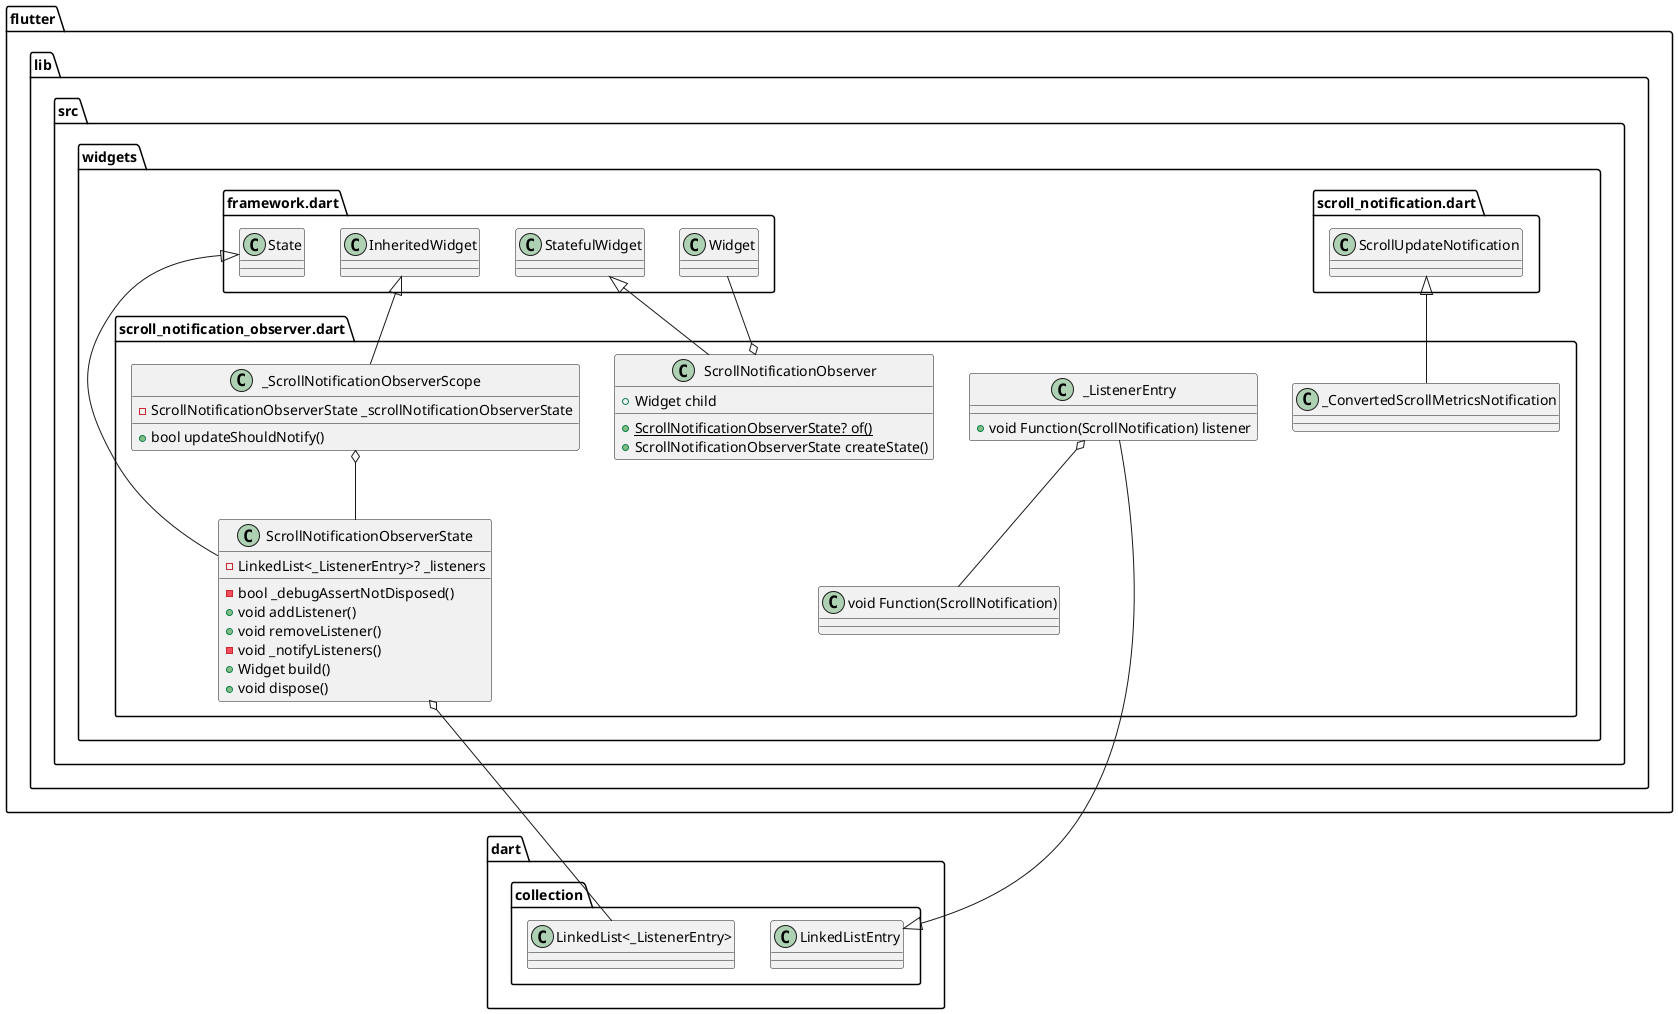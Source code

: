 @startuml
set namespaceSeparator ::

class "flutter::lib::src::widgets::scroll_notification_observer.dart::_ScrollNotificationObserverScope" {
  -ScrollNotificationObserverState _scrollNotificationObserverState
  +bool updateShouldNotify()
}

"flutter::lib::src::widgets::scroll_notification_observer.dart::_ScrollNotificationObserverScope" o-- "flutter::lib::src::widgets::scroll_notification_observer.dart::ScrollNotificationObserverState"
"flutter::lib::src::widgets::framework.dart::InheritedWidget" <|-- "flutter::lib::src::widgets::scroll_notification_observer.dart::_ScrollNotificationObserverScope"

class "flutter::lib::src::widgets::scroll_notification_observer.dart::_ListenerEntry" {
  +void Function(ScrollNotification) listener
}

"flutter::lib::src::widgets::scroll_notification_observer.dart::_ListenerEntry" o-- "flutter::lib::src::widgets::scroll_notification_observer.dart::void Function(ScrollNotification)"
"dart::collection::LinkedListEntry" <|-- "flutter::lib::src::widgets::scroll_notification_observer.dart::_ListenerEntry"

class "flutter::lib::src::widgets::scroll_notification_observer.dart::ScrollNotificationObserver" {
  +Widget child
  {static} +ScrollNotificationObserverState? of()
  +ScrollNotificationObserverState createState()
}

"flutter::lib::src::widgets::scroll_notification_observer.dart::ScrollNotificationObserver" o-- "flutter::lib::src::widgets::framework.dart::Widget"
"flutter::lib::src::widgets::framework.dart::StatefulWidget" <|-- "flutter::lib::src::widgets::scroll_notification_observer.dart::ScrollNotificationObserver"

class "flutter::lib::src::widgets::scroll_notification_observer.dart::ScrollNotificationObserverState" {
  -LinkedList<_ListenerEntry>? _listeners
  -bool _debugAssertNotDisposed()
  +void addListener()
  +void removeListener()
  -void _notifyListeners()
  +Widget build()
  +void dispose()
}

"flutter::lib::src::widgets::scroll_notification_observer.dart::ScrollNotificationObserverState" o-- "dart::collection::LinkedList<_ListenerEntry>"
"flutter::lib::src::widgets::framework.dart::State" <|-- "flutter::lib::src::widgets::scroll_notification_observer.dart::ScrollNotificationObserverState"

class "flutter::lib::src::widgets::scroll_notification_observer.dart::_ConvertedScrollMetricsNotification" {
}

"flutter::lib::src::widgets::scroll_notification.dart::ScrollUpdateNotification" <|-- "flutter::lib::src::widgets::scroll_notification_observer.dart::_ConvertedScrollMetricsNotification"


@enduml